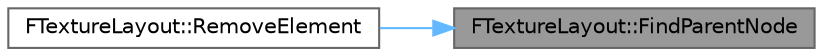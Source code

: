digraph "FTextureLayout::FindParentNode"
{
 // INTERACTIVE_SVG=YES
 // LATEX_PDF_SIZE
  bgcolor="transparent";
  edge [fontname=Helvetica,fontsize=10,labelfontname=Helvetica,labelfontsize=10];
  node [fontname=Helvetica,fontsize=10,shape=box,height=0.2,width=0.4];
  rankdir="RL";
  Node1 [id="Node000001",label="FTextureLayout::FindParentNode",height=0.2,width=0.4,color="gray40", fillcolor="grey60", style="filled", fontcolor="black",tooltip="Returns the index into Nodes of the parent node of SearchNode."];
  Node1 -> Node2 [id="edge1_Node000001_Node000002",dir="back",color="steelblue1",style="solid",tooltip=" "];
  Node2 [id="Node000002",label="FTextureLayout::RemoveElement",height=0.2,width=0.4,color="grey40", fillcolor="white", style="filled",URL="$d4/d51/classFTextureLayout.html#ae7498ef2117d3895d6442eed6c2dba8c",tooltip="Removes a previously allocated element from the layout and collapses the tree as much as possible,..."];
}
